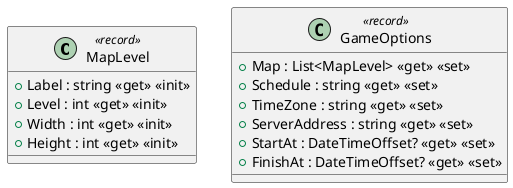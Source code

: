 @startuml
class MapLevel <<record>> {
    + Label : string <<get>> <<init>>
    + Level : int <<get>> <<init>>
    + Width : int <<get>> <<init>>
    + Height : int <<get>> <<init>>
}
class GameOptions <<record>> {
    + Map : List<MapLevel> <<get>> <<set>>
    + Schedule : string <<get>> <<set>>
    + TimeZone : string <<get>> <<set>>
    + ServerAddress : string <<get>> <<set>>
    + StartAt : DateTimeOffset? <<get>> <<set>>
    + FinishAt : DateTimeOffset? <<get>> <<set>>
}
@enduml
